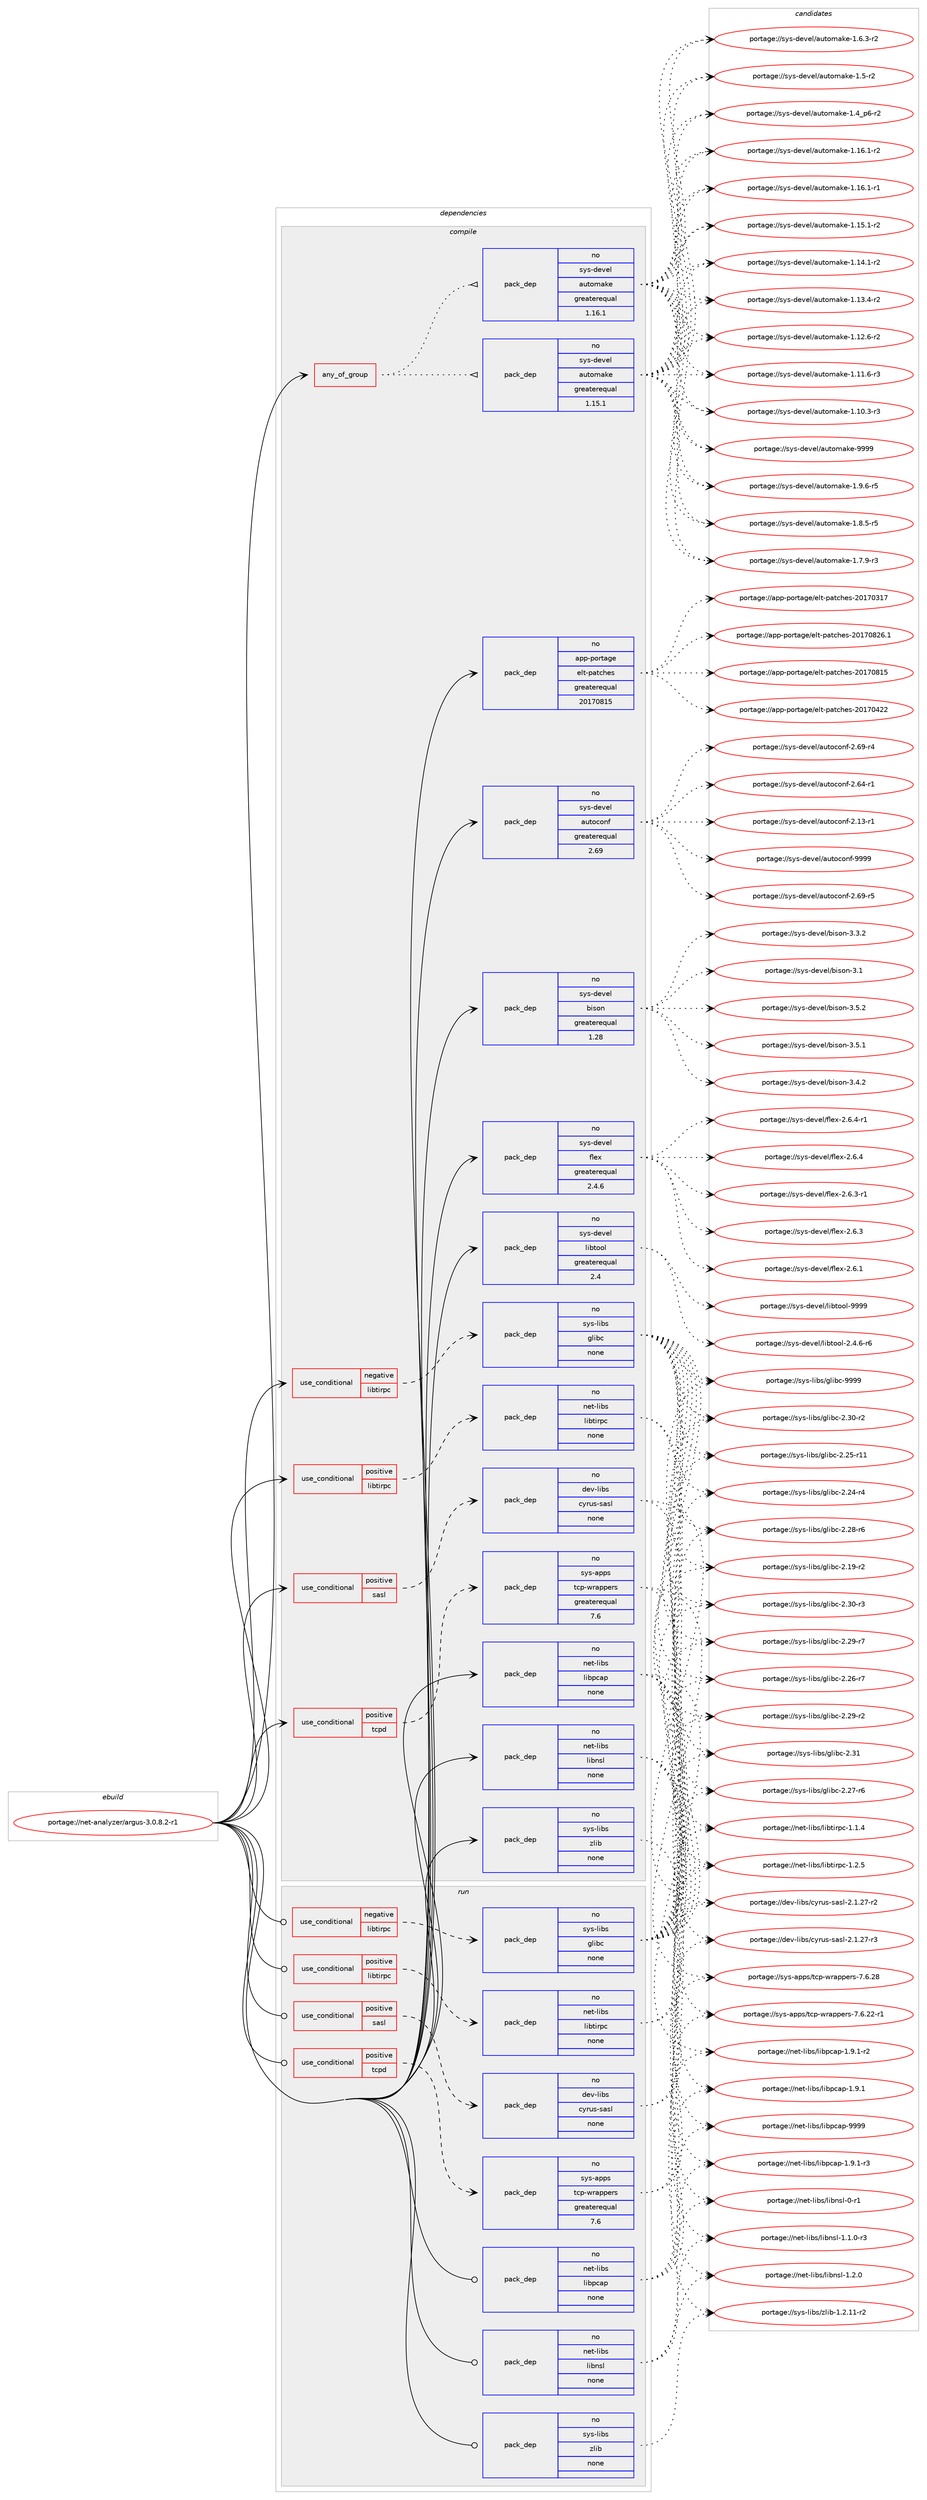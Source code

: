 digraph prolog {

# *************
# Graph options
# *************

newrank=true;
concentrate=true;
compound=true;
graph [rankdir=LR,fontname=Helvetica,fontsize=10,ranksep=1.5];#, ranksep=2.5, nodesep=0.2];
edge  [arrowhead=vee];
node  [fontname=Helvetica,fontsize=10];

# **********
# The ebuild
# **********

subgraph cluster_leftcol {
color=gray;
rank=same;
label=<<i>ebuild</i>>;
id [label="portage://net-analyzer/argus-3.0.8.2-r1", color=red, width=4, href="../net-analyzer/argus-3.0.8.2-r1.svg"];
}

# ****************
# The dependencies
# ****************

subgraph cluster_midcol {
color=gray;
label=<<i>dependencies</i>>;
subgraph cluster_compile {
fillcolor="#eeeeee";
style=filled;
label=<<i>compile</i>>;
subgraph any2507 {
dependency163836 [label=<<TABLE BORDER="0" CELLBORDER="1" CELLSPACING="0" CELLPADDING="4"><TR><TD CELLPADDING="10">any_of_group</TD></TR></TABLE>>, shape=none, color=red];subgraph pack124025 {
dependency163837 [label=<<TABLE BORDER="0" CELLBORDER="1" CELLSPACING="0" CELLPADDING="4" WIDTH="220"><TR><TD ROWSPAN="6" CELLPADDING="30">pack_dep</TD></TR><TR><TD WIDTH="110">no</TD></TR><TR><TD>sys-devel</TD></TR><TR><TD>automake</TD></TR><TR><TD>greaterequal</TD></TR><TR><TD>1.16.1</TD></TR></TABLE>>, shape=none, color=blue];
}
dependency163836:e -> dependency163837:w [weight=20,style="dotted",arrowhead="oinv"];
subgraph pack124026 {
dependency163838 [label=<<TABLE BORDER="0" CELLBORDER="1" CELLSPACING="0" CELLPADDING="4" WIDTH="220"><TR><TD ROWSPAN="6" CELLPADDING="30">pack_dep</TD></TR><TR><TD WIDTH="110">no</TD></TR><TR><TD>sys-devel</TD></TR><TR><TD>automake</TD></TR><TR><TD>greaterequal</TD></TR><TR><TD>1.15.1</TD></TR></TABLE>>, shape=none, color=blue];
}
dependency163836:e -> dependency163838:w [weight=20,style="dotted",arrowhead="oinv"];
}
id:e -> dependency163836:w [weight=20,style="solid",arrowhead="vee"];
subgraph cond37152 {
dependency163839 [label=<<TABLE BORDER="0" CELLBORDER="1" CELLSPACING="0" CELLPADDING="4"><TR><TD ROWSPAN="3" CELLPADDING="10">use_conditional</TD></TR><TR><TD>negative</TD></TR><TR><TD>libtirpc</TD></TR></TABLE>>, shape=none, color=red];
subgraph pack124027 {
dependency163840 [label=<<TABLE BORDER="0" CELLBORDER="1" CELLSPACING="0" CELLPADDING="4" WIDTH="220"><TR><TD ROWSPAN="6" CELLPADDING="30">pack_dep</TD></TR><TR><TD WIDTH="110">no</TD></TR><TR><TD>sys-libs</TD></TR><TR><TD>glibc</TD></TR><TR><TD>none</TD></TR><TR><TD></TD></TR></TABLE>>, shape=none, color=blue];
}
dependency163839:e -> dependency163840:w [weight=20,style="dashed",arrowhead="vee"];
}
id:e -> dependency163839:w [weight=20,style="solid",arrowhead="vee"];
subgraph cond37153 {
dependency163841 [label=<<TABLE BORDER="0" CELLBORDER="1" CELLSPACING="0" CELLPADDING="4"><TR><TD ROWSPAN="3" CELLPADDING="10">use_conditional</TD></TR><TR><TD>positive</TD></TR><TR><TD>libtirpc</TD></TR></TABLE>>, shape=none, color=red];
subgraph pack124028 {
dependency163842 [label=<<TABLE BORDER="0" CELLBORDER="1" CELLSPACING="0" CELLPADDING="4" WIDTH="220"><TR><TD ROWSPAN="6" CELLPADDING="30">pack_dep</TD></TR><TR><TD WIDTH="110">no</TD></TR><TR><TD>net-libs</TD></TR><TR><TD>libtirpc</TD></TR><TR><TD>none</TD></TR><TR><TD></TD></TR></TABLE>>, shape=none, color=blue];
}
dependency163841:e -> dependency163842:w [weight=20,style="dashed",arrowhead="vee"];
}
id:e -> dependency163841:w [weight=20,style="solid",arrowhead="vee"];
subgraph cond37154 {
dependency163843 [label=<<TABLE BORDER="0" CELLBORDER="1" CELLSPACING="0" CELLPADDING="4"><TR><TD ROWSPAN="3" CELLPADDING="10">use_conditional</TD></TR><TR><TD>positive</TD></TR><TR><TD>sasl</TD></TR></TABLE>>, shape=none, color=red];
subgraph pack124029 {
dependency163844 [label=<<TABLE BORDER="0" CELLBORDER="1" CELLSPACING="0" CELLPADDING="4" WIDTH="220"><TR><TD ROWSPAN="6" CELLPADDING="30">pack_dep</TD></TR><TR><TD WIDTH="110">no</TD></TR><TR><TD>dev-libs</TD></TR><TR><TD>cyrus-sasl</TD></TR><TR><TD>none</TD></TR><TR><TD></TD></TR></TABLE>>, shape=none, color=blue];
}
dependency163843:e -> dependency163844:w [weight=20,style="dashed",arrowhead="vee"];
}
id:e -> dependency163843:w [weight=20,style="solid",arrowhead="vee"];
subgraph cond37155 {
dependency163845 [label=<<TABLE BORDER="0" CELLBORDER="1" CELLSPACING="0" CELLPADDING="4"><TR><TD ROWSPAN="3" CELLPADDING="10">use_conditional</TD></TR><TR><TD>positive</TD></TR><TR><TD>tcpd</TD></TR></TABLE>>, shape=none, color=red];
subgraph pack124030 {
dependency163846 [label=<<TABLE BORDER="0" CELLBORDER="1" CELLSPACING="0" CELLPADDING="4" WIDTH="220"><TR><TD ROWSPAN="6" CELLPADDING="30">pack_dep</TD></TR><TR><TD WIDTH="110">no</TD></TR><TR><TD>sys-apps</TD></TR><TR><TD>tcp-wrappers</TD></TR><TR><TD>greaterequal</TD></TR><TR><TD>7.6</TD></TR></TABLE>>, shape=none, color=blue];
}
dependency163845:e -> dependency163846:w [weight=20,style="dashed",arrowhead="vee"];
}
id:e -> dependency163845:w [weight=20,style="solid",arrowhead="vee"];
subgraph pack124031 {
dependency163847 [label=<<TABLE BORDER="0" CELLBORDER="1" CELLSPACING="0" CELLPADDING="4" WIDTH="220"><TR><TD ROWSPAN="6" CELLPADDING="30">pack_dep</TD></TR><TR><TD WIDTH="110">no</TD></TR><TR><TD>app-portage</TD></TR><TR><TD>elt-patches</TD></TR><TR><TD>greaterequal</TD></TR><TR><TD>20170815</TD></TR></TABLE>>, shape=none, color=blue];
}
id:e -> dependency163847:w [weight=20,style="solid",arrowhead="vee"];
subgraph pack124032 {
dependency163848 [label=<<TABLE BORDER="0" CELLBORDER="1" CELLSPACING="0" CELLPADDING="4" WIDTH="220"><TR><TD ROWSPAN="6" CELLPADDING="30">pack_dep</TD></TR><TR><TD WIDTH="110">no</TD></TR><TR><TD>net-libs</TD></TR><TR><TD>libnsl</TD></TR><TR><TD>none</TD></TR><TR><TD></TD></TR></TABLE>>, shape=none, color=blue];
}
id:e -> dependency163848:w [weight=20,style="solid",arrowhead="vee"];
subgraph pack124033 {
dependency163849 [label=<<TABLE BORDER="0" CELLBORDER="1" CELLSPACING="0" CELLPADDING="4" WIDTH="220"><TR><TD ROWSPAN="6" CELLPADDING="30">pack_dep</TD></TR><TR><TD WIDTH="110">no</TD></TR><TR><TD>net-libs</TD></TR><TR><TD>libpcap</TD></TR><TR><TD>none</TD></TR><TR><TD></TD></TR></TABLE>>, shape=none, color=blue];
}
id:e -> dependency163849:w [weight=20,style="solid",arrowhead="vee"];
subgraph pack124034 {
dependency163850 [label=<<TABLE BORDER="0" CELLBORDER="1" CELLSPACING="0" CELLPADDING="4" WIDTH="220"><TR><TD ROWSPAN="6" CELLPADDING="30">pack_dep</TD></TR><TR><TD WIDTH="110">no</TD></TR><TR><TD>sys-devel</TD></TR><TR><TD>autoconf</TD></TR><TR><TD>greaterequal</TD></TR><TR><TD>2.69</TD></TR></TABLE>>, shape=none, color=blue];
}
id:e -> dependency163850:w [weight=20,style="solid",arrowhead="vee"];
subgraph pack124035 {
dependency163851 [label=<<TABLE BORDER="0" CELLBORDER="1" CELLSPACING="0" CELLPADDING="4" WIDTH="220"><TR><TD ROWSPAN="6" CELLPADDING="30">pack_dep</TD></TR><TR><TD WIDTH="110">no</TD></TR><TR><TD>sys-devel</TD></TR><TR><TD>bison</TD></TR><TR><TD>greaterequal</TD></TR><TR><TD>1.28</TD></TR></TABLE>>, shape=none, color=blue];
}
id:e -> dependency163851:w [weight=20,style="solid",arrowhead="vee"];
subgraph pack124036 {
dependency163852 [label=<<TABLE BORDER="0" CELLBORDER="1" CELLSPACING="0" CELLPADDING="4" WIDTH="220"><TR><TD ROWSPAN="6" CELLPADDING="30">pack_dep</TD></TR><TR><TD WIDTH="110">no</TD></TR><TR><TD>sys-devel</TD></TR><TR><TD>flex</TD></TR><TR><TD>greaterequal</TD></TR><TR><TD>2.4.6</TD></TR></TABLE>>, shape=none, color=blue];
}
id:e -> dependency163852:w [weight=20,style="solid",arrowhead="vee"];
subgraph pack124037 {
dependency163853 [label=<<TABLE BORDER="0" CELLBORDER="1" CELLSPACING="0" CELLPADDING="4" WIDTH="220"><TR><TD ROWSPAN="6" CELLPADDING="30">pack_dep</TD></TR><TR><TD WIDTH="110">no</TD></TR><TR><TD>sys-devel</TD></TR><TR><TD>libtool</TD></TR><TR><TD>greaterequal</TD></TR><TR><TD>2.4</TD></TR></TABLE>>, shape=none, color=blue];
}
id:e -> dependency163853:w [weight=20,style="solid",arrowhead="vee"];
subgraph pack124038 {
dependency163854 [label=<<TABLE BORDER="0" CELLBORDER="1" CELLSPACING="0" CELLPADDING="4" WIDTH="220"><TR><TD ROWSPAN="6" CELLPADDING="30">pack_dep</TD></TR><TR><TD WIDTH="110">no</TD></TR><TR><TD>sys-libs</TD></TR><TR><TD>zlib</TD></TR><TR><TD>none</TD></TR><TR><TD></TD></TR></TABLE>>, shape=none, color=blue];
}
id:e -> dependency163854:w [weight=20,style="solid",arrowhead="vee"];
}
subgraph cluster_compileandrun {
fillcolor="#eeeeee";
style=filled;
label=<<i>compile and run</i>>;
}
subgraph cluster_run {
fillcolor="#eeeeee";
style=filled;
label=<<i>run</i>>;
subgraph cond37156 {
dependency163855 [label=<<TABLE BORDER="0" CELLBORDER="1" CELLSPACING="0" CELLPADDING="4"><TR><TD ROWSPAN="3" CELLPADDING="10">use_conditional</TD></TR><TR><TD>negative</TD></TR><TR><TD>libtirpc</TD></TR></TABLE>>, shape=none, color=red];
subgraph pack124039 {
dependency163856 [label=<<TABLE BORDER="0" CELLBORDER="1" CELLSPACING="0" CELLPADDING="4" WIDTH="220"><TR><TD ROWSPAN="6" CELLPADDING="30">pack_dep</TD></TR><TR><TD WIDTH="110">no</TD></TR><TR><TD>sys-libs</TD></TR><TR><TD>glibc</TD></TR><TR><TD>none</TD></TR><TR><TD></TD></TR></TABLE>>, shape=none, color=blue];
}
dependency163855:e -> dependency163856:w [weight=20,style="dashed",arrowhead="vee"];
}
id:e -> dependency163855:w [weight=20,style="solid",arrowhead="odot"];
subgraph cond37157 {
dependency163857 [label=<<TABLE BORDER="0" CELLBORDER="1" CELLSPACING="0" CELLPADDING="4"><TR><TD ROWSPAN="3" CELLPADDING="10">use_conditional</TD></TR><TR><TD>positive</TD></TR><TR><TD>libtirpc</TD></TR></TABLE>>, shape=none, color=red];
subgraph pack124040 {
dependency163858 [label=<<TABLE BORDER="0" CELLBORDER="1" CELLSPACING="0" CELLPADDING="4" WIDTH="220"><TR><TD ROWSPAN="6" CELLPADDING="30">pack_dep</TD></TR><TR><TD WIDTH="110">no</TD></TR><TR><TD>net-libs</TD></TR><TR><TD>libtirpc</TD></TR><TR><TD>none</TD></TR><TR><TD></TD></TR></TABLE>>, shape=none, color=blue];
}
dependency163857:e -> dependency163858:w [weight=20,style="dashed",arrowhead="vee"];
}
id:e -> dependency163857:w [weight=20,style="solid",arrowhead="odot"];
subgraph cond37158 {
dependency163859 [label=<<TABLE BORDER="0" CELLBORDER="1" CELLSPACING="0" CELLPADDING="4"><TR><TD ROWSPAN="3" CELLPADDING="10">use_conditional</TD></TR><TR><TD>positive</TD></TR><TR><TD>sasl</TD></TR></TABLE>>, shape=none, color=red];
subgraph pack124041 {
dependency163860 [label=<<TABLE BORDER="0" CELLBORDER="1" CELLSPACING="0" CELLPADDING="4" WIDTH="220"><TR><TD ROWSPAN="6" CELLPADDING="30">pack_dep</TD></TR><TR><TD WIDTH="110">no</TD></TR><TR><TD>dev-libs</TD></TR><TR><TD>cyrus-sasl</TD></TR><TR><TD>none</TD></TR><TR><TD></TD></TR></TABLE>>, shape=none, color=blue];
}
dependency163859:e -> dependency163860:w [weight=20,style="dashed",arrowhead="vee"];
}
id:e -> dependency163859:w [weight=20,style="solid",arrowhead="odot"];
subgraph cond37159 {
dependency163861 [label=<<TABLE BORDER="0" CELLBORDER="1" CELLSPACING="0" CELLPADDING="4"><TR><TD ROWSPAN="3" CELLPADDING="10">use_conditional</TD></TR><TR><TD>positive</TD></TR><TR><TD>tcpd</TD></TR></TABLE>>, shape=none, color=red];
subgraph pack124042 {
dependency163862 [label=<<TABLE BORDER="0" CELLBORDER="1" CELLSPACING="0" CELLPADDING="4" WIDTH="220"><TR><TD ROWSPAN="6" CELLPADDING="30">pack_dep</TD></TR><TR><TD WIDTH="110">no</TD></TR><TR><TD>sys-apps</TD></TR><TR><TD>tcp-wrappers</TD></TR><TR><TD>greaterequal</TD></TR><TR><TD>7.6</TD></TR></TABLE>>, shape=none, color=blue];
}
dependency163861:e -> dependency163862:w [weight=20,style="dashed",arrowhead="vee"];
}
id:e -> dependency163861:w [weight=20,style="solid",arrowhead="odot"];
subgraph pack124043 {
dependency163863 [label=<<TABLE BORDER="0" CELLBORDER="1" CELLSPACING="0" CELLPADDING="4" WIDTH="220"><TR><TD ROWSPAN="6" CELLPADDING="30">pack_dep</TD></TR><TR><TD WIDTH="110">no</TD></TR><TR><TD>net-libs</TD></TR><TR><TD>libnsl</TD></TR><TR><TD>none</TD></TR><TR><TD></TD></TR></TABLE>>, shape=none, color=blue];
}
id:e -> dependency163863:w [weight=20,style="solid",arrowhead="odot"];
subgraph pack124044 {
dependency163864 [label=<<TABLE BORDER="0" CELLBORDER="1" CELLSPACING="0" CELLPADDING="4" WIDTH="220"><TR><TD ROWSPAN="6" CELLPADDING="30">pack_dep</TD></TR><TR><TD WIDTH="110">no</TD></TR><TR><TD>net-libs</TD></TR><TR><TD>libpcap</TD></TR><TR><TD>none</TD></TR><TR><TD></TD></TR></TABLE>>, shape=none, color=blue];
}
id:e -> dependency163864:w [weight=20,style="solid",arrowhead="odot"];
subgraph pack124045 {
dependency163865 [label=<<TABLE BORDER="0" CELLBORDER="1" CELLSPACING="0" CELLPADDING="4" WIDTH="220"><TR><TD ROWSPAN="6" CELLPADDING="30">pack_dep</TD></TR><TR><TD WIDTH="110">no</TD></TR><TR><TD>sys-libs</TD></TR><TR><TD>zlib</TD></TR><TR><TD>none</TD></TR><TR><TD></TD></TR></TABLE>>, shape=none, color=blue];
}
id:e -> dependency163865:w [weight=20,style="solid",arrowhead="odot"];
}
}

# **************
# The candidates
# **************

subgraph cluster_choices {
rank=same;
color=gray;
label=<<i>candidates</i>>;

subgraph choice124025 {
color=black;
nodesep=1;
choice115121115451001011181011084797117116111109971071014557575757 [label="portage://sys-devel/automake-9999", color=red, width=4,href="../sys-devel/automake-9999.svg"];
choice115121115451001011181011084797117116111109971071014549465746544511453 [label="portage://sys-devel/automake-1.9.6-r5", color=red, width=4,href="../sys-devel/automake-1.9.6-r5.svg"];
choice115121115451001011181011084797117116111109971071014549465646534511453 [label="portage://sys-devel/automake-1.8.5-r5", color=red, width=4,href="../sys-devel/automake-1.8.5-r5.svg"];
choice115121115451001011181011084797117116111109971071014549465546574511451 [label="portage://sys-devel/automake-1.7.9-r3", color=red, width=4,href="../sys-devel/automake-1.7.9-r3.svg"];
choice115121115451001011181011084797117116111109971071014549465446514511450 [label="portage://sys-devel/automake-1.6.3-r2", color=red, width=4,href="../sys-devel/automake-1.6.3-r2.svg"];
choice11512111545100101118101108479711711611110997107101454946534511450 [label="portage://sys-devel/automake-1.5-r2", color=red, width=4,href="../sys-devel/automake-1.5-r2.svg"];
choice115121115451001011181011084797117116111109971071014549465295112544511450 [label="portage://sys-devel/automake-1.4_p6-r2", color=red, width=4,href="../sys-devel/automake-1.4_p6-r2.svg"];
choice11512111545100101118101108479711711611110997107101454946495446494511450 [label="portage://sys-devel/automake-1.16.1-r2", color=red, width=4,href="../sys-devel/automake-1.16.1-r2.svg"];
choice11512111545100101118101108479711711611110997107101454946495446494511449 [label="portage://sys-devel/automake-1.16.1-r1", color=red, width=4,href="../sys-devel/automake-1.16.1-r1.svg"];
choice11512111545100101118101108479711711611110997107101454946495346494511450 [label="portage://sys-devel/automake-1.15.1-r2", color=red, width=4,href="../sys-devel/automake-1.15.1-r2.svg"];
choice11512111545100101118101108479711711611110997107101454946495246494511450 [label="portage://sys-devel/automake-1.14.1-r2", color=red, width=4,href="../sys-devel/automake-1.14.1-r2.svg"];
choice11512111545100101118101108479711711611110997107101454946495146524511450 [label="portage://sys-devel/automake-1.13.4-r2", color=red, width=4,href="../sys-devel/automake-1.13.4-r2.svg"];
choice11512111545100101118101108479711711611110997107101454946495046544511450 [label="portage://sys-devel/automake-1.12.6-r2", color=red, width=4,href="../sys-devel/automake-1.12.6-r2.svg"];
choice11512111545100101118101108479711711611110997107101454946494946544511451 [label="portage://sys-devel/automake-1.11.6-r3", color=red, width=4,href="../sys-devel/automake-1.11.6-r3.svg"];
choice11512111545100101118101108479711711611110997107101454946494846514511451 [label="portage://sys-devel/automake-1.10.3-r3", color=red, width=4,href="../sys-devel/automake-1.10.3-r3.svg"];
dependency163837:e -> choice115121115451001011181011084797117116111109971071014557575757:w [style=dotted,weight="100"];
dependency163837:e -> choice115121115451001011181011084797117116111109971071014549465746544511453:w [style=dotted,weight="100"];
dependency163837:e -> choice115121115451001011181011084797117116111109971071014549465646534511453:w [style=dotted,weight="100"];
dependency163837:e -> choice115121115451001011181011084797117116111109971071014549465546574511451:w [style=dotted,weight="100"];
dependency163837:e -> choice115121115451001011181011084797117116111109971071014549465446514511450:w [style=dotted,weight="100"];
dependency163837:e -> choice11512111545100101118101108479711711611110997107101454946534511450:w [style=dotted,weight="100"];
dependency163837:e -> choice115121115451001011181011084797117116111109971071014549465295112544511450:w [style=dotted,weight="100"];
dependency163837:e -> choice11512111545100101118101108479711711611110997107101454946495446494511450:w [style=dotted,weight="100"];
dependency163837:e -> choice11512111545100101118101108479711711611110997107101454946495446494511449:w [style=dotted,weight="100"];
dependency163837:e -> choice11512111545100101118101108479711711611110997107101454946495346494511450:w [style=dotted,weight="100"];
dependency163837:e -> choice11512111545100101118101108479711711611110997107101454946495246494511450:w [style=dotted,weight="100"];
dependency163837:e -> choice11512111545100101118101108479711711611110997107101454946495146524511450:w [style=dotted,weight="100"];
dependency163837:e -> choice11512111545100101118101108479711711611110997107101454946495046544511450:w [style=dotted,weight="100"];
dependency163837:e -> choice11512111545100101118101108479711711611110997107101454946494946544511451:w [style=dotted,weight="100"];
dependency163837:e -> choice11512111545100101118101108479711711611110997107101454946494846514511451:w [style=dotted,weight="100"];
}
subgraph choice124026 {
color=black;
nodesep=1;
choice115121115451001011181011084797117116111109971071014557575757 [label="portage://sys-devel/automake-9999", color=red, width=4,href="../sys-devel/automake-9999.svg"];
choice115121115451001011181011084797117116111109971071014549465746544511453 [label="portage://sys-devel/automake-1.9.6-r5", color=red, width=4,href="../sys-devel/automake-1.9.6-r5.svg"];
choice115121115451001011181011084797117116111109971071014549465646534511453 [label="portage://sys-devel/automake-1.8.5-r5", color=red, width=4,href="../sys-devel/automake-1.8.5-r5.svg"];
choice115121115451001011181011084797117116111109971071014549465546574511451 [label="portage://sys-devel/automake-1.7.9-r3", color=red, width=4,href="../sys-devel/automake-1.7.9-r3.svg"];
choice115121115451001011181011084797117116111109971071014549465446514511450 [label="portage://sys-devel/automake-1.6.3-r2", color=red, width=4,href="../sys-devel/automake-1.6.3-r2.svg"];
choice11512111545100101118101108479711711611110997107101454946534511450 [label="portage://sys-devel/automake-1.5-r2", color=red, width=4,href="../sys-devel/automake-1.5-r2.svg"];
choice115121115451001011181011084797117116111109971071014549465295112544511450 [label="portage://sys-devel/automake-1.4_p6-r2", color=red, width=4,href="../sys-devel/automake-1.4_p6-r2.svg"];
choice11512111545100101118101108479711711611110997107101454946495446494511450 [label="portage://sys-devel/automake-1.16.1-r2", color=red, width=4,href="../sys-devel/automake-1.16.1-r2.svg"];
choice11512111545100101118101108479711711611110997107101454946495446494511449 [label="portage://sys-devel/automake-1.16.1-r1", color=red, width=4,href="../sys-devel/automake-1.16.1-r1.svg"];
choice11512111545100101118101108479711711611110997107101454946495346494511450 [label="portage://sys-devel/automake-1.15.1-r2", color=red, width=4,href="../sys-devel/automake-1.15.1-r2.svg"];
choice11512111545100101118101108479711711611110997107101454946495246494511450 [label="portage://sys-devel/automake-1.14.1-r2", color=red, width=4,href="../sys-devel/automake-1.14.1-r2.svg"];
choice11512111545100101118101108479711711611110997107101454946495146524511450 [label="portage://sys-devel/automake-1.13.4-r2", color=red, width=4,href="../sys-devel/automake-1.13.4-r2.svg"];
choice11512111545100101118101108479711711611110997107101454946495046544511450 [label="portage://sys-devel/automake-1.12.6-r2", color=red, width=4,href="../sys-devel/automake-1.12.6-r2.svg"];
choice11512111545100101118101108479711711611110997107101454946494946544511451 [label="portage://sys-devel/automake-1.11.6-r3", color=red, width=4,href="../sys-devel/automake-1.11.6-r3.svg"];
choice11512111545100101118101108479711711611110997107101454946494846514511451 [label="portage://sys-devel/automake-1.10.3-r3", color=red, width=4,href="../sys-devel/automake-1.10.3-r3.svg"];
dependency163838:e -> choice115121115451001011181011084797117116111109971071014557575757:w [style=dotted,weight="100"];
dependency163838:e -> choice115121115451001011181011084797117116111109971071014549465746544511453:w [style=dotted,weight="100"];
dependency163838:e -> choice115121115451001011181011084797117116111109971071014549465646534511453:w [style=dotted,weight="100"];
dependency163838:e -> choice115121115451001011181011084797117116111109971071014549465546574511451:w [style=dotted,weight="100"];
dependency163838:e -> choice115121115451001011181011084797117116111109971071014549465446514511450:w [style=dotted,weight="100"];
dependency163838:e -> choice11512111545100101118101108479711711611110997107101454946534511450:w [style=dotted,weight="100"];
dependency163838:e -> choice115121115451001011181011084797117116111109971071014549465295112544511450:w [style=dotted,weight="100"];
dependency163838:e -> choice11512111545100101118101108479711711611110997107101454946495446494511450:w [style=dotted,weight="100"];
dependency163838:e -> choice11512111545100101118101108479711711611110997107101454946495446494511449:w [style=dotted,weight="100"];
dependency163838:e -> choice11512111545100101118101108479711711611110997107101454946495346494511450:w [style=dotted,weight="100"];
dependency163838:e -> choice11512111545100101118101108479711711611110997107101454946495246494511450:w [style=dotted,weight="100"];
dependency163838:e -> choice11512111545100101118101108479711711611110997107101454946495146524511450:w [style=dotted,weight="100"];
dependency163838:e -> choice11512111545100101118101108479711711611110997107101454946495046544511450:w [style=dotted,weight="100"];
dependency163838:e -> choice11512111545100101118101108479711711611110997107101454946494946544511451:w [style=dotted,weight="100"];
dependency163838:e -> choice11512111545100101118101108479711711611110997107101454946494846514511451:w [style=dotted,weight="100"];
}
subgraph choice124027 {
color=black;
nodesep=1;
choice11512111545108105981154710310810598994557575757 [label="portage://sys-libs/glibc-9999", color=red, width=4,href="../sys-libs/glibc-9999.svg"];
choice11512111545108105981154710310810598994550465149 [label="portage://sys-libs/glibc-2.31", color=red, width=4,href="../sys-libs/glibc-2.31.svg"];
choice115121115451081059811547103108105989945504651484511451 [label="portage://sys-libs/glibc-2.30-r3", color=red, width=4,href="../sys-libs/glibc-2.30-r3.svg"];
choice115121115451081059811547103108105989945504651484511450 [label="portage://sys-libs/glibc-2.30-r2", color=red, width=4,href="../sys-libs/glibc-2.30-r2.svg"];
choice115121115451081059811547103108105989945504650574511455 [label="portage://sys-libs/glibc-2.29-r7", color=red, width=4,href="../sys-libs/glibc-2.29-r7.svg"];
choice115121115451081059811547103108105989945504650574511450 [label="portage://sys-libs/glibc-2.29-r2", color=red, width=4,href="../sys-libs/glibc-2.29-r2.svg"];
choice115121115451081059811547103108105989945504650564511454 [label="portage://sys-libs/glibc-2.28-r6", color=red, width=4,href="../sys-libs/glibc-2.28-r6.svg"];
choice115121115451081059811547103108105989945504650554511454 [label="portage://sys-libs/glibc-2.27-r6", color=red, width=4,href="../sys-libs/glibc-2.27-r6.svg"];
choice115121115451081059811547103108105989945504650544511455 [label="portage://sys-libs/glibc-2.26-r7", color=red, width=4,href="../sys-libs/glibc-2.26-r7.svg"];
choice11512111545108105981154710310810598994550465053451144949 [label="portage://sys-libs/glibc-2.25-r11", color=red, width=4,href="../sys-libs/glibc-2.25-r11.svg"];
choice115121115451081059811547103108105989945504650524511452 [label="portage://sys-libs/glibc-2.24-r4", color=red, width=4,href="../sys-libs/glibc-2.24-r4.svg"];
choice115121115451081059811547103108105989945504649574511450 [label="portage://sys-libs/glibc-2.19-r2", color=red, width=4,href="../sys-libs/glibc-2.19-r2.svg"];
dependency163840:e -> choice11512111545108105981154710310810598994557575757:w [style=dotted,weight="100"];
dependency163840:e -> choice11512111545108105981154710310810598994550465149:w [style=dotted,weight="100"];
dependency163840:e -> choice115121115451081059811547103108105989945504651484511451:w [style=dotted,weight="100"];
dependency163840:e -> choice115121115451081059811547103108105989945504651484511450:w [style=dotted,weight="100"];
dependency163840:e -> choice115121115451081059811547103108105989945504650574511455:w [style=dotted,weight="100"];
dependency163840:e -> choice115121115451081059811547103108105989945504650574511450:w [style=dotted,weight="100"];
dependency163840:e -> choice115121115451081059811547103108105989945504650564511454:w [style=dotted,weight="100"];
dependency163840:e -> choice115121115451081059811547103108105989945504650554511454:w [style=dotted,weight="100"];
dependency163840:e -> choice115121115451081059811547103108105989945504650544511455:w [style=dotted,weight="100"];
dependency163840:e -> choice11512111545108105981154710310810598994550465053451144949:w [style=dotted,weight="100"];
dependency163840:e -> choice115121115451081059811547103108105989945504650524511452:w [style=dotted,weight="100"];
dependency163840:e -> choice115121115451081059811547103108105989945504649574511450:w [style=dotted,weight="100"];
}
subgraph choice124028 {
color=black;
nodesep=1;
choice1101011164510810598115471081059811610511411299454946504653 [label="portage://net-libs/libtirpc-1.2.5", color=red, width=4,href="../net-libs/libtirpc-1.2.5.svg"];
choice1101011164510810598115471081059811610511411299454946494652 [label="portage://net-libs/libtirpc-1.1.4", color=red, width=4,href="../net-libs/libtirpc-1.1.4.svg"];
dependency163842:e -> choice1101011164510810598115471081059811610511411299454946504653:w [style=dotted,weight="100"];
dependency163842:e -> choice1101011164510810598115471081059811610511411299454946494652:w [style=dotted,weight="100"];
}
subgraph choice124029 {
color=black;
nodesep=1;
choice100101118451081059811547991211141171154511597115108455046494650554511451 [label="portage://dev-libs/cyrus-sasl-2.1.27-r3", color=red, width=4,href="../dev-libs/cyrus-sasl-2.1.27-r3.svg"];
choice100101118451081059811547991211141171154511597115108455046494650554511450 [label="portage://dev-libs/cyrus-sasl-2.1.27-r2", color=red, width=4,href="../dev-libs/cyrus-sasl-2.1.27-r2.svg"];
dependency163844:e -> choice100101118451081059811547991211141171154511597115108455046494650554511451:w [style=dotted,weight="100"];
dependency163844:e -> choice100101118451081059811547991211141171154511597115108455046494650554511450:w [style=dotted,weight="100"];
}
subgraph choice124030 {
color=black;
nodesep=1;
choice11512111545971121121154711699112451191149711211210111411545554654465056 [label="portage://sys-apps/tcp-wrappers-7.6.28", color=red, width=4,href="../sys-apps/tcp-wrappers-7.6.28.svg"];
choice115121115459711211211547116991124511911497112112101114115455546544650504511449 [label="portage://sys-apps/tcp-wrappers-7.6.22-r1", color=red, width=4,href="../sys-apps/tcp-wrappers-7.6.22-r1.svg"];
dependency163846:e -> choice11512111545971121121154711699112451191149711211210111411545554654465056:w [style=dotted,weight="100"];
dependency163846:e -> choice115121115459711211211547116991124511911497112112101114115455546544650504511449:w [style=dotted,weight="100"];
}
subgraph choice124031 {
color=black;
nodesep=1;
choice971121124511211111411697103101471011081164511297116991041011154550484955485650544649 [label="portage://app-portage/elt-patches-20170826.1", color=red, width=4,href="../app-portage/elt-patches-20170826.1.svg"];
choice97112112451121111141169710310147101108116451129711699104101115455048495548564953 [label="portage://app-portage/elt-patches-20170815", color=red, width=4,href="../app-portage/elt-patches-20170815.svg"];
choice97112112451121111141169710310147101108116451129711699104101115455048495548525050 [label="portage://app-portage/elt-patches-20170422", color=red, width=4,href="../app-portage/elt-patches-20170422.svg"];
choice97112112451121111141169710310147101108116451129711699104101115455048495548514955 [label="portage://app-portage/elt-patches-20170317", color=red, width=4,href="../app-portage/elt-patches-20170317.svg"];
dependency163847:e -> choice971121124511211111411697103101471011081164511297116991041011154550484955485650544649:w [style=dotted,weight="100"];
dependency163847:e -> choice97112112451121111141169710310147101108116451129711699104101115455048495548564953:w [style=dotted,weight="100"];
dependency163847:e -> choice97112112451121111141169710310147101108116451129711699104101115455048495548525050:w [style=dotted,weight="100"];
dependency163847:e -> choice97112112451121111141169710310147101108116451129711699104101115455048495548514955:w [style=dotted,weight="100"];
}
subgraph choice124032 {
color=black;
nodesep=1;
choice11010111645108105981154710810598110115108454946504648 [label="portage://net-libs/libnsl-1.2.0", color=red, width=4,href="../net-libs/libnsl-1.2.0.svg"];
choice110101116451081059811547108105981101151084549464946484511451 [label="portage://net-libs/libnsl-1.1.0-r3", color=red, width=4,href="../net-libs/libnsl-1.1.0-r3.svg"];
choice1101011164510810598115471081059811011510845484511449 [label="portage://net-libs/libnsl-0-r1", color=red, width=4,href="../net-libs/libnsl-0-r1.svg"];
dependency163848:e -> choice11010111645108105981154710810598110115108454946504648:w [style=dotted,weight="100"];
dependency163848:e -> choice110101116451081059811547108105981101151084549464946484511451:w [style=dotted,weight="100"];
dependency163848:e -> choice1101011164510810598115471081059811011510845484511449:w [style=dotted,weight="100"];
}
subgraph choice124033 {
color=black;
nodesep=1;
choice1101011164510810598115471081059811299971124557575757 [label="portage://net-libs/libpcap-9999", color=red, width=4,href="../net-libs/libpcap-9999.svg"];
choice1101011164510810598115471081059811299971124549465746494511451 [label="portage://net-libs/libpcap-1.9.1-r3", color=red, width=4,href="../net-libs/libpcap-1.9.1-r3.svg"];
choice1101011164510810598115471081059811299971124549465746494511450 [label="portage://net-libs/libpcap-1.9.1-r2", color=red, width=4,href="../net-libs/libpcap-1.9.1-r2.svg"];
choice110101116451081059811547108105981129997112454946574649 [label="portage://net-libs/libpcap-1.9.1", color=red, width=4,href="../net-libs/libpcap-1.9.1.svg"];
dependency163849:e -> choice1101011164510810598115471081059811299971124557575757:w [style=dotted,weight="100"];
dependency163849:e -> choice1101011164510810598115471081059811299971124549465746494511451:w [style=dotted,weight="100"];
dependency163849:e -> choice1101011164510810598115471081059811299971124549465746494511450:w [style=dotted,weight="100"];
dependency163849:e -> choice110101116451081059811547108105981129997112454946574649:w [style=dotted,weight="100"];
}
subgraph choice124034 {
color=black;
nodesep=1;
choice115121115451001011181011084797117116111991111101024557575757 [label="portage://sys-devel/autoconf-9999", color=red, width=4,href="../sys-devel/autoconf-9999.svg"];
choice1151211154510010111810110847971171161119911111010245504654574511453 [label="portage://sys-devel/autoconf-2.69-r5", color=red, width=4,href="../sys-devel/autoconf-2.69-r5.svg"];
choice1151211154510010111810110847971171161119911111010245504654574511452 [label="portage://sys-devel/autoconf-2.69-r4", color=red, width=4,href="../sys-devel/autoconf-2.69-r4.svg"];
choice1151211154510010111810110847971171161119911111010245504654524511449 [label="portage://sys-devel/autoconf-2.64-r1", color=red, width=4,href="../sys-devel/autoconf-2.64-r1.svg"];
choice1151211154510010111810110847971171161119911111010245504649514511449 [label="portage://sys-devel/autoconf-2.13-r1", color=red, width=4,href="../sys-devel/autoconf-2.13-r1.svg"];
dependency163850:e -> choice115121115451001011181011084797117116111991111101024557575757:w [style=dotted,weight="100"];
dependency163850:e -> choice1151211154510010111810110847971171161119911111010245504654574511453:w [style=dotted,weight="100"];
dependency163850:e -> choice1151211154510010111810110847971171161119911111010245504654574511452:w [style=dotted,weight="100"];
dependency163850:e -> choice1151211154510010111810110847971171161119911111010245504654524511449:w [style=dotted,weight="100"];
dependency163850:e -> choice1151211154510010111810110847971171161119911111010245504649514511449:w [style=dotted,weight="100"];
}
subgraph choice124035 {
color=black;
nodesep=1;
choice115121115451001011181011084798105115111110455146534650 [label="portage://sys-devel/bison-3.5.2", color=red, width=4,href="../sys-devel/bison-3.5.2.svg"];
choice115121115451001011181011084798105115111110455146534649 [label="portage://sys-devel/bison-3.5.1", color=red, width=4,href="../sys-devel/bison-3.5.1.svg"];
choice115121115451001011181011084798105115111110455146524650 [label="portage://sys-devel/bison-3.4.2", color=red, width=4,href="../sys-devel/bison-3.4.2.svg"];
choice115121115451001011181011084798105115111110455146514650 [label="portage://sys-devel/bison-3.3.2", color=red, width=4,href="../sys-devel/bison-3.3.2.svg"];
choice11512111545100101118101108479810511511111045514649 [label="portage://sys-devel/bison-3.1", color=red, width=4,href="../sys-devel/bison-3.1.svg"];
dependency163851:e -> choice115121115451001011181011084798105115111110455146534650:w [style=dotted,weight="100"];
dependency163851:e -> choice115121115451001011181011084798105115111110455146534649:w [style=dotted,weight="100"];
dependency163851:e -> choice115121115451001011181011084798105115111110455146524650:w [style=dotted,weight="100"];
dependency163851:e -> choice115121115451001011181011084798105115111110455146514650:w [style=dotted,weight="100"];
dependency163851:e -> choice11512111545100101118101108479810511511111045514649:w [style=dotted,weight="100"];
}
subgraph choice124036 {
color=black;
nodesep=1;
choice11512111545100101118101108471021081011204550465446524511449 [label="portage://sys-devel/flex-2.6.4-r1", color=red, width=4,href="../sys-devel/flex-2.6.4-r1.svg"];
choice1151211154510010111810110847102108101120455046544652 [label="portage://sys-devel/flex-2.6.4", color=red, width=4,href="../sys-devel/flex-2.6.4.svg"];
choice11512111545100101118101108471021081011204550465446514511449 [label="portage://sys-devel/flex-2.6.3-r1", color=red, width=4,href="../sys-devel/flex-2.6.3-r1.svg"];
choice1151211154510010111810110847102108101120455046544651 [label="portage://sys-devel/flex-2.6.3", color=red, width=4,href="../sys-devel/flex-2.6.3.svg"];
choice1151211154510010111810110847102108101120455046544649 [label="portage://sys-devel/flex-2.6.1", color=red, width=4,href="../sys-devel/flex-2.6.1.svg"];
dependency163852:e -> choice11512111545100101118101108471021081011204550465446524511449:w [style=dotted,weight="100"];
dependency163852:e -> choice1151211154510010111810110847102108101120455046544652:w [style=dotted,weight="100"];
dependency163852:e -> choice11512111545100101118101108471021081011204550465446514511449:w [style=dotted,weight="100"];
dependency163852:e -> choice1151211154510010111810110847102108101120455046544651:w [style=dotted,weight="100"];
dependency163852:e -> choice1151211154510010111810110847102108101120455046544649:w [style=dotted,weight="100"];
}
subgraph choice124037 {
color=black;
nodesep=1;
choice1151211154510010111810110847108105981161111111084557575757 [label="portage://sys-devel/libtool-9999", color=red, width=4,href="../sys-devel/libtool-9999.svg"];
choice1151211154510010111810110847108105981161111111084550465246544511454 [label="portage://sys-devel/libtool-2.4.6-r6", color=red, width=4,href="../sys-devel/libtool-2.4.6-r6.svg"];
dependency163853:e -> choice1151211154510010111810110847108105981161111111084557575757:w [style=dotted,weight="100"];
dependency163853:e -> choice1151211154510010111810110847108105981161111111084550465246544511454:w [style=dotted,weight="100"];
}
subgraph choice124038 {
color=black;
nodesep=1;
choice11512111545108105981154712210810598454946504649494511450 [label="portage://sys-libs/zlib-1.2.11-r2", color=red, width=4,href="../sys-libs/zlib-1.2.11-r2.svg"];
dependency163854:e -> choice11512111545108105981154712210810598454946504649494511450:w [style=dotted,weight="100"];
}
subgraph choice124039 {
color=black;
nodesep=1;
choice11512111545108105981154710310810598994557575757 [label="portage://sys-libs/glibc-9999", color=red, width=4,href="../sys-libs/glibc-9999.svg"];
choice11512111545108105981154710310810598994550465149 [label="portage://sys-libs/glibc-2.31", color=red, width=4,href="../sys-libs/glibc-2.31.svg"];
choice115121115451081059811547103108105989945504651484511451 [label="portage://sys-libs/glibc-2.30-r3", color=red, width=4,href="../sys-libs/glibc-2.30-r3.svg"];
choice115121115451081059811547103108105989945504651484511450 [label="portage://sys-libs/glibc-2.30-r2", color=red, width=4,href="../sys-libs/glibc-2.30-r2.svg"];
choice115121115451081059811547103108105989945504650574511455 [label="portage://sys-libs/glibc-2.29-r7", color=red, width=4,href="../sys-libs/glibc-2.29-r7.svg"];
choice115121115451081059811547103108105989945504650574511450 [label="portage://sys-libs/glibc-2.29-r2", color=red, width=4,href="../sys-libs/glibc-2.29-r2.svg"];
choice115121115451081059811547103108105989945504650564511454 [label="portage://sys-libs/glibc-2.28-r6", color=red, width=4,href="../sys-libs/glibc-2.28-r6.svg"];
choice115121115451081059811547103108105989945504650554511454 [label="portage://sys-libs/glibc-2.27-r6", color=red, width=4,href="../sys-libs/glibc-2.27-r6.svg"];
choice115121115451081059811547103108105989945504650544511455 [label="portage://sys-libs/glibc-2.26-r7", color=red, width=4,href="../sys-libs/glibc-2.26-r7.svg"];
choice11512111545108105981154710310810598994550465053451144949 [label="portage://sys-libs/glibc-2.25-r11", color=red, width=4,href="../sys-libs/glibc-2.25-r11.svg"];
choice115121115451081059811547103108105989945504650524511452 [label="portage://sys-libs/glibc-2.24-r4", color=red, width=4,href="../sys-libs/glibc-2.24-r4.svg"];
choice115121115451081059811547103108105989945504649574511450 [label="portage://sys-libs/glibc-2.19-r2", color=red, width=4,href="../sys-libs/glibc-2.19-r2.svg"];
dependency163856:e -> choice11512111545108105981154710310810598994557575757:w [style=dotted,weight="100"];
dependency163856:e -> choice11512111545108105981154710310810598994550465149:w [style=dotted,weight="100"];
dependency163856:e -> choice115121115451081059811547103108105989945504651484511451:w [style=dotted,weight="100"];
dependency163856:e -> choice115121115451081059811547103108105989945504651484511450:w [style=dotted,weight="100"];
dependency163856:e -> choice115121115451081059811547103108105989945504650574511455:w [style=dotted,weight="100"];
dependency163856:e -> choice115121115451081059811547103108105989945504650574511450:w [style=dotted,weight="100"];
dependency163856:e -> choice115121115451081059811547103108105989945504650564511454:w [style=dotted,weight="100"];
dependency163856:e -> choice115121115451081059811547103108105989945504650554511454:w [style=dotted,weight="100"];
dependency163856:e -> choice115121115451081059811547103108105989945504650544511455:w [style=dotted,weight="100"];
dependency163856:e -> choice11512111545108105981154710310810598994550465053451144949:w [style=dotted,weight="100"];
dependency163856:e -> choice115121115451081059811547103108105989945504650524511452:w [style=dotted,weight="100"];
dependency163856:e -> choice115121115451081059811547103108105989945504649574511450:w [style=dotted,weight="100"];
}
subgraph choice124040 {
color=black;
nodesep=1;
choice1101011164510810598115471081059811610511411299454946504653 [label="portage://net-libs/libtirpc-1.2.5", color=red, width=4,href="../net-libs/libtirpc-1.2.5.svg"];
choice1101011164510810598115471081059811610511411299454946494652 [label="portage://net-libs/libtirpc-1.1.4", color=red, width=4,href="../net-libs/libtirpc-1.1.4.svg"];
dependency163858:e -> choice1101011164510810598115471081059811610511411299454946504653:w [style=dotted,weight="100"];
dependency163858:e -> choice1101011164510810598115471081059811610511411299454946494652:w [style=dotted,weight="100"];
}
subgraph choice124041 {
color=black;
nodesep=1;
choice100101118451081059811547991211141171154511597115108455046494650554511451 [label="portage://dev-libs/cyrus-sasl-2.1.27-r3", color=red, width=4,href="../dev-libs/cyrus-sasl-2.1.27-r3.svg"];
choice100101118451081059811547991211141171154511597115108455046494650554511450 [label="portage://dev-libs/cyrus-sasl-2.1.27-r2", color=red, width=4,href="../dev-libs/cyrus-sasl-2.1.27-r2.svg"];
dependency163860:e -> choice100101118451081059811547991211141171154511597115108455046494650554511451:w [style=dotted,weight="100"];
dependency163860:e -> choice100101118451081059811547991211141171154511597115108455046494650554511450:w [style=dotted,weight="100"];
}
subgraph choice124042 {
color=black;
nodesep=1;
choice11512111545971121121154711699112451191149711211210111411545554654465056 [label="portage://sys-apps/tcp-wrappers-7.6.28", color=red, width=4,href="../sys-apps/tcp-wrappers-7.6.28.svg"];
choice115121115459711211211547116991124511911497112112101114115455546544650504511449 [label="portage://sys-apps/tcp-wrappers-7.6.22-r1", color=red, width=4,href="../sys-apps/tcp-wrappers-7.6.22-r1.svg"];
dependency163862:e -> choice11512111545971121121154711699112451191149711211210111411545554654465056:w [style=dotted,weight="100"];
dependency163862:e -> choice115121115459711211211547116991124511911497112112101114115455546544650504511449:w [style=dotted,weight="100"];
}
subgraph choice124043 {
color=black;
nodesep=1;
choice11010111645108105981154710810598110115108454946504648 [label="portage://net-libs/libnsl-1.2.0", color=red, width=4,href="../net-libs/libnsl-1.2.0.svg"];
choice110101116451081059811547108105981101151084549464946484511451 [label="portage://net-libs/libnsl-1.1.0-r3", color=red, width=4,href="../net-libs/libnsl-1.1.0-r3.svg"];
choice1101011164510810598115471081059811011510845484511449 [label="portage://net-libs/libnsl-0-r1", color=red, width=4,href="../net-libs/libnsl-0-r1.svg"];
dependency163863:e -> choice11010111645108105981154710810598110115108454946504648:w [style=dotted,weight="100"];
dependency163863:e -> choice110101116451081059811547108105981101151084549464946484511451:w [style=dotted,weight="100"];
dependency163863:e -> choice1101011164510810598115471081059811011510845484511449:w [style=dotted,weight="100"];
}
subgraph choice124044 {
color=black;
nodesep=1;
choice1101011164510810598115471081059811299971124557575757 [label="portage://net-libs/libpcap-9999", color=red, width=4,href="../net-libs/libpcap-9999.svg"];
choice1101011164510810598115471081059811299971124549465746494511451 [label="portage://net-libs/libpcap-1.9.1-r3", color=red, width=4,href="../net-libs/libpcap-1.9.1-r3.svg"];
choice1101011164510810598115471081059811299971124549465746494511450 [label="portage://net-libs/libpcap-1.9.1-r2", color=red, width=4,href="../net-libs/libpcap-1.9.1-r2.svg"];
choice110101116451081059811547108105981129997112454946574649 [label="portage://net-libs/libpcap-1.9.1", color=red, width=4,href="../net-libs/libpcap-1.9.1.svg"];
dependency163864:e -> choice1101011164510810598115471081059811299971124557575757:w [style=dotted,weight="100"];
dependency163864:e -> choice1101011164510810598115471081059811299971124549465746494511451:w [style=dotted,weight="100"];
dependency163864:e -> choice1101011164510810598115471081059811299971124549465746494511450:w [style=dotted,weight="100"];
dependency163864:e -> choice110101116451081059811547108105981129997112454946574649:w [style=dotted,weight="100"];
}
subgraph choice124045 {
color=black;
nodesep=1;
choice11512111545108105981154712210810598454946504649494511450 [label="portage://sys-libs/zlib-1.2.11-r2", color=red, width=4,href="../sys-libs/zlib-1.2.11-r2.svg"];
dependency163865:e -> choice11512111545108105981154712210810598454946504649494511450:w [style=dotted,weight="100"];
}
}

}
